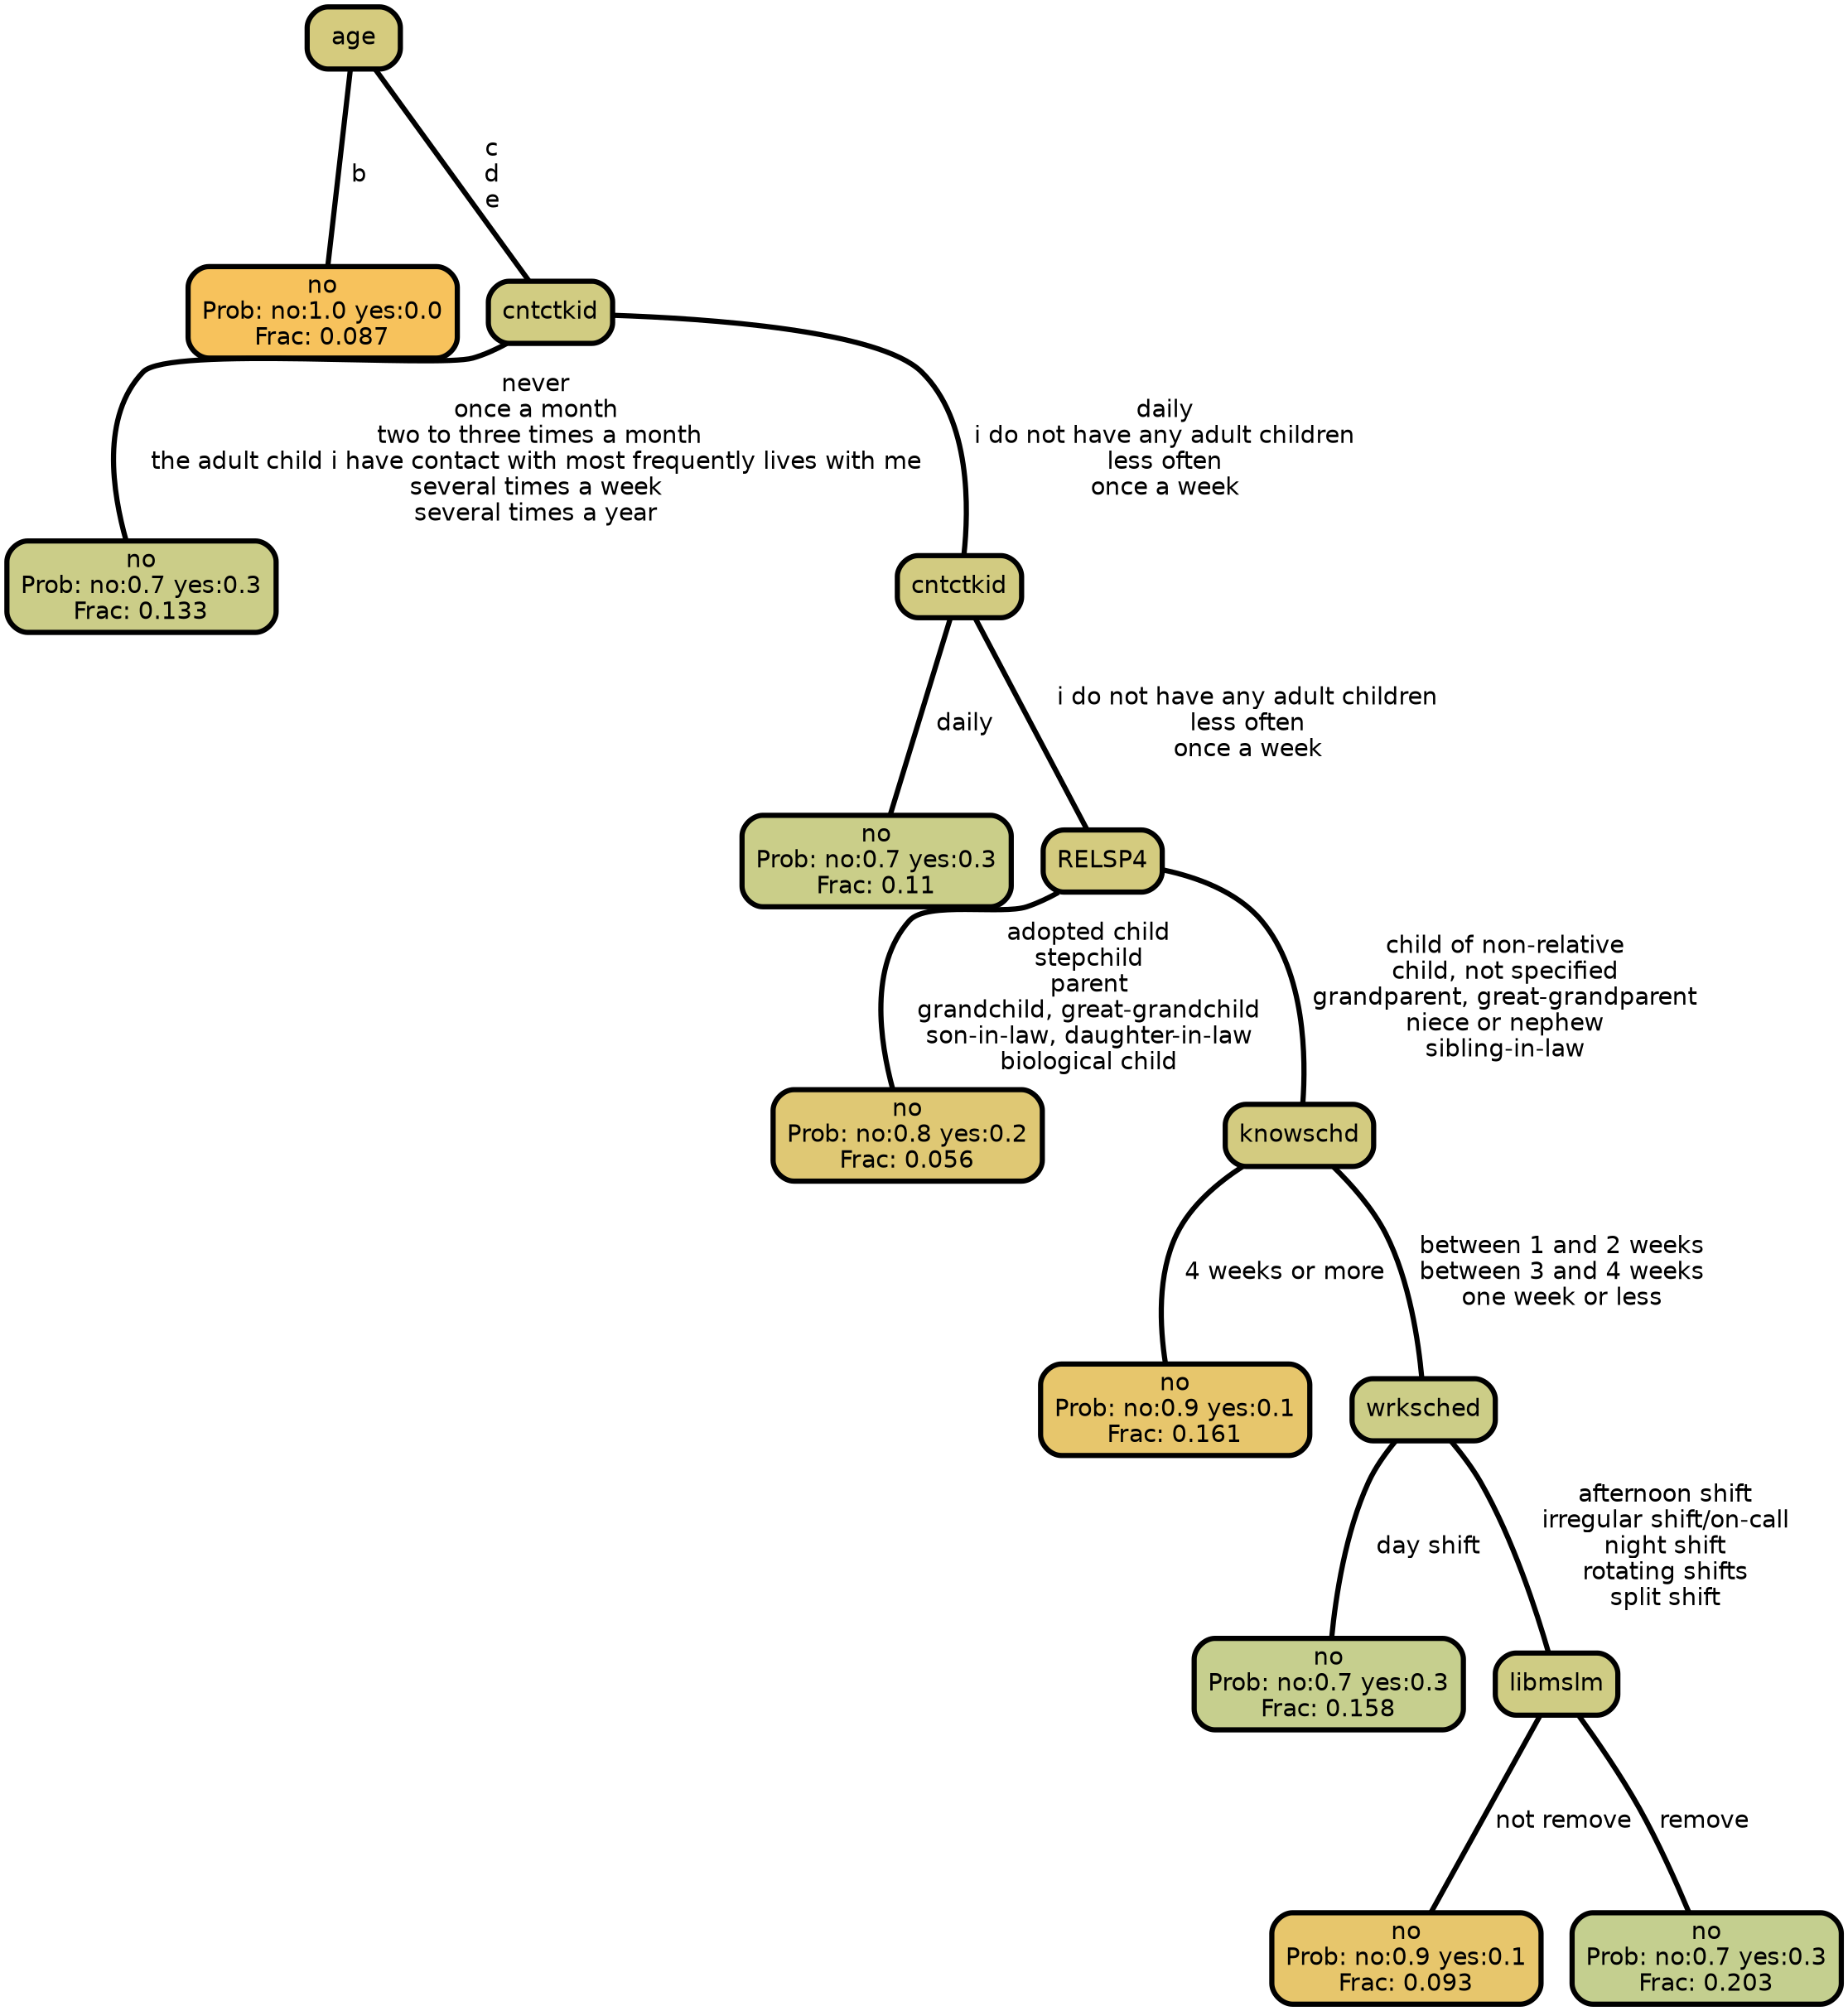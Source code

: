 graph Tree {
node [shape=box, style="filled, rounded",color="black",penwidth="3",fontcolor="black",                 fontname=helvetica] ;
graph [ranksep="0 equally", splines=straight,                 bgcolor=transparent, dpi=200] ;
edge [fontname=helvetica, color=black] ;
0 [label="no
Prob: no:1.0 yes:0.0
Frac: 0.087", fillcolor="#f7c25c"] ;
1 [label="age", fillcolor="#d5cb7e"] ;
2 [label="no
Prob: no:0.7 yes:0.3
Frac: 0.133", fillcolor="#cbcd88"] ;
3 [label="cntctkid", fillcolor="#d1cc82"] ;
4 [label="no
Prob: no:0.7 yes:0.3
Frac: 0.11", fillcolor="#cace89"] ;
5 [label="cntctkid", fillcolor="#d2cb81"] ;
6 [label="no
Prob: no:0.8 yes:0.2
Frac: 0.056", fillcolor="#dfc874"] ;
7 [label="RELSP4", fillcolor="#d4cb7f"] ;
8 [label="no
Prob: no:0.9 yes:0.1
Frac: 0.161", fillcolor="#e7c66c"] ;
9 [label="knowschd", fillcolor="#d3cb80"] ;
10 [label="no
Prob: no:0.7 yes:0.3
Frac: 0.158", fillcolor="#c6cf8e"] ;
11 [label="wrksched", fillcolor="#cccd87"] ;
12 [label="no
Prob: no:0.9 yes:0.1
Frac: 0.093", fillcolor="#e7c66c"] ;
13 [label="libmslm", fillcolor="#cfcc84"] ;
14 [label="no
Prob: no:0.7 yes:0.3
Frac: 0.203", fillcolor="#c4cf8f"] ;
1 -- 0 [label=" b",penwidth=3] ;
1 -- 3 [label=" c\n d\n e",penwidth=3] ;
3 -- 2 [label=" never\n once a month\n  two to three times a month\n the adult child i have contact with most frequently lives with me\n several times a week\n several times a year",penwidth=3] ;
3 -- 5 [label=" daily\n i do not have any adult children\n less often\n once a week",penwidth=3] ;
5 -- 4 [label=" daily",penwidth=3] ;
5 -- 7 [label=" i do not have any adult children\n less often\n once a week",penwidth=3] ;
7 -- 6 [label=" adopted child\n stepchild\n parent\n grandchild, great-grandchild\n son-in-law, daughter-in-law\n biological child",penwidth=3] ;
7 -- 9 [label=" child of non-relative\n child, not specified\n grandparent, great-grandparent\n niece or nephew\n sibling-in-law",penwidth=3] ;
9 -- 8 [label=" 4 weeks or more",penwidth=3] ;
9 -- 11 [label=" between 1 and 2 weeks\n between 3 and 4 weeks\n one week or less",penwidth=3] ;
11 -- 10 [label=" day shift",penwidth=3] ;
11 -- 13 [label=" afternoon shift\n irregular shift/on-call\n night shift\n rotating shifts\n split shift",penwidth=3] ;
13 -- 12 [label=" not remove",penwidth=3] ;
13 -- 14 [label=" remove",penwidth=3] ;
{rank = same;}}